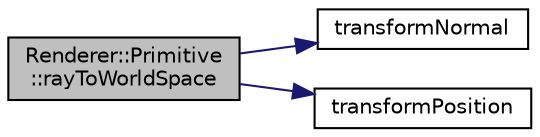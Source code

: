 digraph "Renderer::Primitive::rayToWorldSpace"
{
  edge [fontname="Helvetica",fontsize="10",labelfontname="Helvetica",labelfontsize="10"];
  node [fontname="Helvetica",fontsize="10",shape=record];
  rankdir="LR";
  Node1 [label="Renderer::Primitive\l::rayToWorldSpace",height=0.2,width=0.4,color="black", fillcolor="grey75", style="filled", fontcolor="black"];
  Node1 -> Node2 [color="midnightblue",fontsize="10",style="solid",fontname="Helvetica"];
  Node2 [label="transformNormal",height=0.2,width=0.4,color="black", fillcolor="white", style="filled",URL="$tracemath_8cpp.html#a6400b711aeed0a6ff4cd2d8006c4cea8",tooltip="transformNormal "];
  Node1 -> Node3 [color="midnightblue",fontsize="10",style="solid",fontname="Helvetica"];
  Node3 [label="transformPosition",height=0.2,width=0.4,color="black", fillcolor="white", style="filled",URL="$tracemath_8cpp.html#a70d4019cedd59fd08c763a06b47b2d45",tooltip="transformPosition transforms a point vector by a transform matrix "];
}
